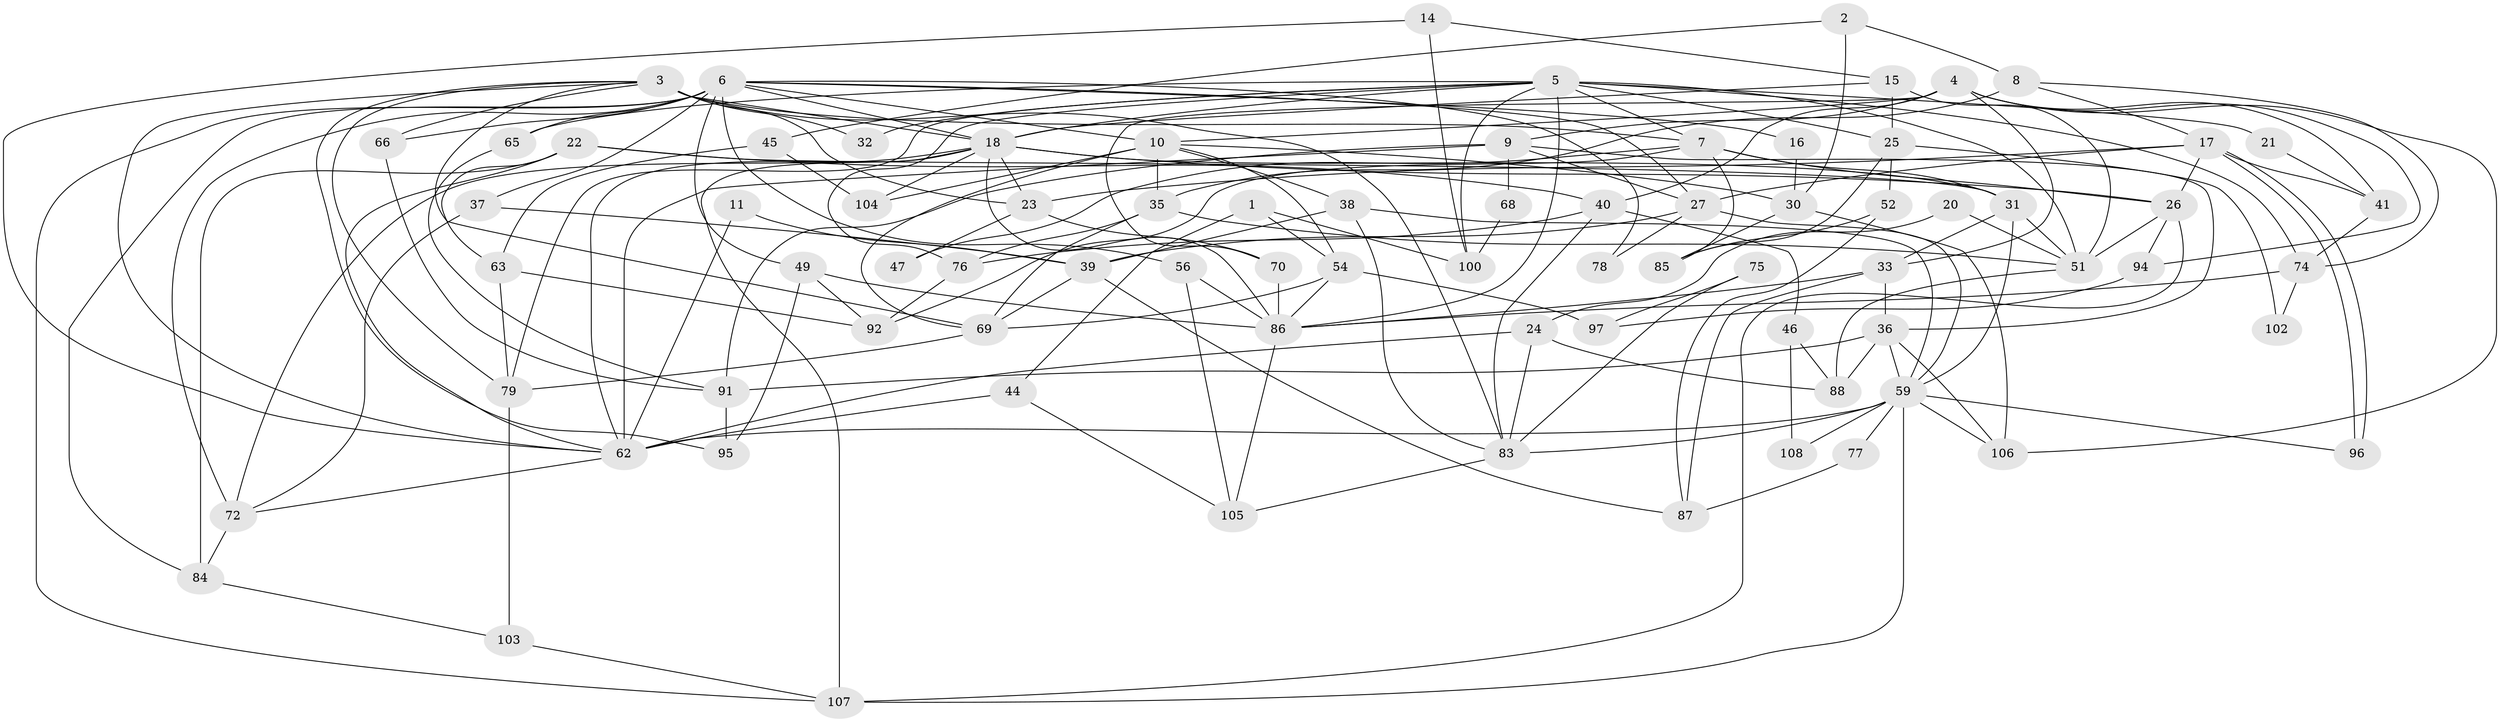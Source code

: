 // original degree distribution, {3: 0.3508771929824561, 2: 0.11403508771929824, 6: 0.11403508771929824, 4: 0.19298245614035087, 5: 0.17543859649122806, 7: 0.03508771929824561, 8: 0.017543859649122806}
// Generated by graph-tools (version 1.1) at 2025/18/03/04/25 18:18:56]
// undirected, 79 vertices, 185 edges
graph export_dot {
graph [start="1"]
  node [color=gray90,style=filled];
  1;
  2;
  3 [super="+12"];
  4 [super="+80+13"];
  5 [super="+61"];
  6 [super="+34+81+43"];
  7 [super="+60"];
  8;
  9 [super="+19"];
  10 [super="+28"];
  11;
  14;
  15 [super="+57"];
  16;
  17 [super="+58+50"];
  18 [super="+29"];
  20;
  21;
  22;
  23 [super="+48"];
  24;
  25;
  26 [super="+71"];
  27;
  30;
  31 [super="+114+64"];
  32;
  33 [super="+82"];
  35 [super="+112"];
  36;
  37;
  38;
  39;
  40;
  41;
  44;
  45;
  46;
  47;
  49 [super="+53"];
  51 [super="+67"];
  52;
  54 [super="+55"];
  56;
  59 [super="+73+90+89"];
  62 [super="+98+99"];
  63;
  65;
  66;
  68;
  69;
  70;
  72;
  74 [super="+113"];
  75;
  76;
  77;
  78;
  79 [super="+101"];
  83 [super="+109"];
  84;
  85;
  86 [super="+111"];
  87;
  88;
  91;
  92;
  94;
  95;
  96;
  97;
  100;
  102;
  103;
  104;
  105;
  106;
  107;
  108;
  1 -- 44;
  1 -- 100;
  1 -- 54;
  2 -- 30;
  2 -- 8;
  2 -- 45;
  3 -- 32 [weight=2];
  3 -- 95;
  3 -- 66;
  3 -- 69;
  3 -- 7;
  3 -- 79;
  3 -- 18;
  3 -- 83;
  3 -- 23;
  3 -- 62;
  4 -- 40;
  4 -- 10;
  4 -- 33;
  4 -- 70;
  4 -- 41;
  4 -- 106;
  4 -- 94;
  4 -- 9;
  5 -- 18;
  5 -- 32;
  5 -- 100;
  5 -- 7;
  5 -- 74;
  5 -- 65;
  5 -- 76;
  5 -- 51;
  5 -- 21 [weight=2];
  5 -- 86;
  5 -- 25;
  5 -- 79;
  6 -- 37;
  6 -- 65;
  6 -- 84;
  6 -- 78;
  6 -- 10 [weight=2];
  6 -- 49;
  6 -- 18;
  6 -- 56;
  6 -- 72;
  6 -- 27;
  6 -- 16;
  6 -- 66;
  6 -- 107;
  7 -- 85;
  7 -- 92;
  7 -- 47;
  7 -- 26;
  7 -- 31;
  8 -- 35 [weight=2];
  8 -- 74;
  8 -- 17;
  9 -- 62;
  9 -- 68;
  9 -- 36;
  9 -- 27;
  9 -- 91;
  10 -- 54;
  10 -- 104;
  10 -- 69;
  10 -- 38;
  10 -- 30;
  10 -- 35;
  11 -- 39;
  11 -- 62;
  14 -- 100;
  14 -- 62;
  14 -- 15;
  15 -- 25;
  15 -- 18;
  15 -- 51;
  16 -- 30;
  17 -- 96;
  17 -- 96;
  17 -- 26;
  17 -- 23;
  17 -- 27;
  17 -- 41;
  18 -- 72;
  18 -- 26;
  18 -- 107;
  18 -- 104;
  18 -- 23;
  18 -- 31;
  18 -- 62;
  18 -- 86;
  20 -- 24;
  20 -- 51;
  21 -- 41;
  22 -- 62;
  22 -- 84;
  22 -- 40;
  22 -- 63;
  22 -- 31;
  23 -- 47;
  23 -- 70;
  24 -- 62;
  24 -- 83;
  24 -- 88;
  25 -- 85;
  25 -- 52;
  25 -- 102;
  26 -- 107;
  26 -- 94;
  26 -- 51;
  27 -- 39;
  27 -- 78;
  27 -- 59;
  30 -- 106;
  30 -- 85;
  31 -- 33;
  31 -- 59;
  31 -- 51;
  33 -- 36;
  33 -- 87;
  33 -- 86;
  35 -- 76;
  35 -- 69;
  35 -- 51;
  36 -- 106;
  36 -- 88;
  36 -- 91;
  36 -- 59;
  37 -- 39;
  37 -- 72;
  38 -- 39;
  38 -- 59;
  38 -- 83;
  39 -- 69;
  39 -- 87;
  40 -- 76;
  40 -- 46;
  40 -- 83;
  41 -- 74;
  44 -- 105;
  44 -- 62 [weight=2];
  45 -- 104;
  45 -- 63;
  46 -- 88;
  46 -- 108;
  49 -- 95;
  49 -- 92;
  49 -- 86;
  51 -- 88;
  52 -- 85;
  52 -- 87;
  54 -- 86;
  54 -- 69;
  54 -- 97;
  56 -- 105;
  56 -- 86;
  59 -- 77;
  59 -- 108;
  59 -- 96;
  59 -- 106;
  59 -- 62;
  59 -- 83;
  59 -- 107;
  62 -- 72;
  63 -- 79;
  63 -- 92;
  65 -- 91;
  66 -- 91;
  68 -- 100;
  69 -- 79;
  70 -- 86;
  72 -- 84;
  74 -- 86;
  74 -- 102;
  75 -- 83 [weight=2];
  75 -- 97;
  76 -- 92;
  77 -- 87;
  79 -- 103;
  83 -- 105;
  84 -- 103;
  86 -- 105;
  91 -- 95;
  94 -- 97;
  103 -- 107;
}

